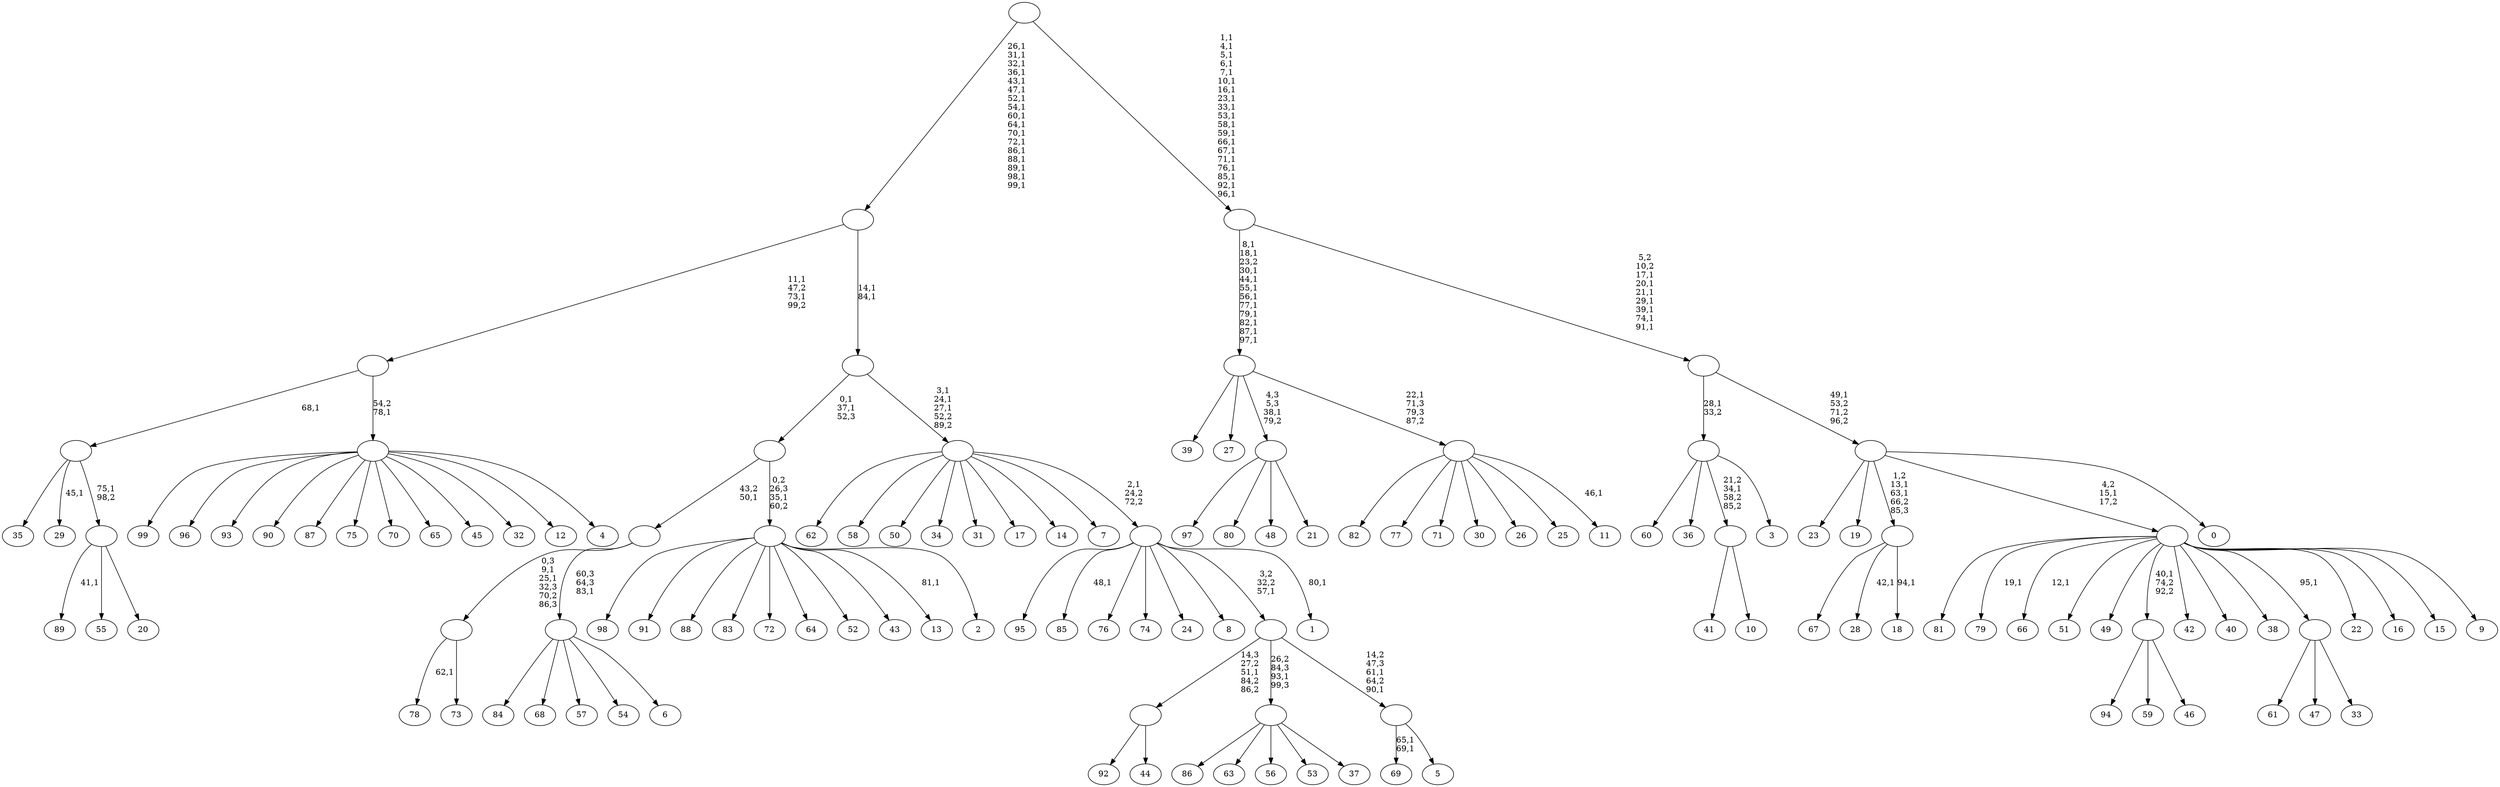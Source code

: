 digraph T {
	200 [label="99"]
	199 [label="98"]
	198 [label="97"]
	197 [label="96"]
	196 [label="95"]
	195 [label="94"]
	194 [label="93"]
	193 [label="92"]
	192 [label="91"]
	191 [label="90"]
	190 [label="89"]
	188 [label="88"]
	187 [label="87"]
	186 [label="86"]
	185 [label="85"]
	183 [label="84"]
	182 [label="83"]
	181 [label="82"]
	180 [label="81"]
	179 [label="80"]
	178 [label="79"]
	176 [label="78"]
	174 [label="77"]
	173 [label="76"]
	172 [label="75"]
	171 [label="74"]
	170 [label="73"]
	169 [label=""]
	167 [label="72"]
	166 [label="71"]
	165 [label="70"]
	164 [label="69"]
	161 [label="68"]
	160 [label="67"]
	159 [label="66"]
	157 [label="65"]
	156 [label="64"]
	155 [label="63"]
	154 [label="62"]
	153 [label="61"]
	152 [label="60"]
	151 [label="59"]
	150 [label="58"]
	149 [label="57"]
	148 [label="56"]
	147 [label="55"]
	146 [label="54"]
	145 [label="53"]
	144 [label="52"]
	143 [label="51"]
	142 [label="50"]
	141 [label="49"]
	140 [label="48"]
	139 [label="47"]
	138 [label="46"]
	137 [label=""]
	136 [label="45"]
	135 [label="44"]
	134 [label=""]
	133 [label="43"]
	132 [label="42"]
	131 [label="41"]
	130 [label="40"]
	129 [label="39"]
	128 [label="38"]
	127 [label="37"]
	126 [label=""]
	125 [label="36"]
	124 [label="35"]
	123 [label="34"]
	122 [label="33"]
	121 [label=""]
	120 [label="32"]
	119 [label="31"]
	118 [label="30"]
	117 [label="29"]
	115 [label="28"]
	113 [label="27"]
	112 [label="26"]
	111 [label="25"]
	110 [label="24"]
	109 [label="23"]
	108 [label="22"]
	107 [label="21"]
	106 [label=""]
	105 [label="20"]
	104 [label=""]
	103 [label=""]
	102 [label="19"]
	101 [label="18"]
	99 [label=""]
	97 [label="17"]
	96 [label="16"]
	95 [label="15"]
	94 [label="14"]
	93 [label="13"]
	91 [label="12"]
	90 [label="11"]
	88 [label=""]
	87 [label=""]
	76 [label="10"]
	75 [label=""]
	74 [label="9"]
	73 [label=""]
	72 [label="8"]
	71 [label="7"]
	70 [label="6"]
	69 [label=""]
	68 [label=""]
	67 [label="5"]
	66 [label=""]
	64 [label=""]
	63 [label="4"]
	62 [label=""]
	61 [label=""]
	59 [label="3"]
	58 [label=""]
	57 [label="2"]
	56 [label=""]
	55 [label=""]
	53 [label="1"]
	51 [label=""]
	50 [label=""]
	47 [label=""]
	45 [label=""]
	28 [label="0"]
	27 [label=""]
	26 [label=""]
	19 [label=""]
	0 [label=""]
	169 -> 176 [label="62,1"]
	169 -> 170 [label=""]
	137 -> 195 [label=""]
	137 -> 151 [label=""]
	137 -> 138 [label=""]
	134 -> 193 [label=""]
	134 -> 135 [label=""]
	126 -> 186 [label=""]
	126 -> 155 [label=""]
	126 -> 148 [label=""]
	126 -> 145 [label=""]
	126 -> 127 [label=""]
	121 -> 153 [label=""]
	121 -> 139 [label=""]
	121 -> 122 [label=""]
	106 -> 198 [label=""]
	106 -> 179 [label=""]
	106 -> 140 [label=""]
	106 -> 107 [label=""]
	104 -> 190 [label="41,1"]
	104 -> 147 [label=""]
	104 -> 105 [label=""]
	103 -> 117 [label="45,1"]
	103 -> 124 [label=""]
	103 -> 104 [label="75,1\n98,2"]
	99 -> 101 [label="94,1"]
	99 -> 115 [label="42,1"]
	99 -> 160 [label=""]
	88 -> 90 [label="46,1"]
	88 -> 181 [label=""]
	88 -> 174 [label=""]
	88 -> 166 [label=""]
	88 -> 118 [label=""]
	88 -> 112 [label=""]
	88 -> 111 [label=""]
	87 -> 129 [label=""]
	87 -> 113 [label=""]
	87 -> 106 [label="4,3\n5,3\n38,1\n79,2"]
	87 -> 88 [label="22,1\n71,3\n79,3\n87,2"]
	75 -> 131 [label=""]
	75 -> 76 [label=""]
	73 -> 159 [label="12,1"]
	73 -> 178 [label="19,1"]
	73 -> 180 [label=""]
	73 -> 143 [label=""]
	73 -> 141 [label=""]
	73 -> 137 [label="40,1\n74,2\n92,2"]
	73 -> 132 [label=""]
	73 -> 130 [label=""]
	73 -> 128 [label=""]
	73 -> 121 [label="95,1"]
	73 -> 108 [label=""]
	73 -> 96 [label=""]
	73 -> 95 [label=""]
	73 -> 74 [label=""]
	69 -> 183 [label=""]
	69 -> 161 [label=""]
	69 -> 149 [label=""]
	69 -> 146 [label=""]
	69 -> 70 [label=""]
	68 -> 169 [label="0,3\n9,1\n25,1\n32,3\n70,2\n86,3"]
	68 -> 69 [label="60,3\n64,3\n83,1"]
	66 -> 164 [label="65,1\n69,1"]
	66 -> 67 [label=""]
	64 -> 66 [label="14,2\n47,3\n61,1\n64,2\n90,1"]
	64 -> 134 [label="14,3\n27,2\n51,1\n84,2\n86,2"]
	64 -> 126 [label="26,2\n84,3\n93,1\n99,3"]
	62 -> 200 [label=""]
	62 -> 197 [label=""]
	62 -> 194 [label=""]
	62 -> 191 [label=""]
	62 -> 187 [label=""]
	62 -> 172 [label=""]
	62 -> 165 [label=""]
	62 -> 157 [label=""]
	62 -> 136 [label=""]
	62 -> 120 [label=""]
	62 -> 91 [label=""]
	62 -> 63 [label=""]
	61 -> 103 [label="68,1"]
	61 -> 62 [label="54,2\n78,1"]
	58 -> 152 [label=""]
	58 -> 125 [label=""]
	58 -> 75 [label="21,2\n34,1\n58,2\n85,2"]
	58 -> 59 [label=""]
	56 -> 93 [label="81,1"]
	56 -> 199 [label=""]
	56 -> 192 [label=""]
	56 -> 188 [label=""]
	56 -> 182 [label=""]
	56 -> 167 [label=""]
	56 -> 156 [label=""]
	56 -> 144 [label=""]
	56 -> 133 [label=""]
	56 -> 57 [label=""]
	55 -> 68 [label="43,2\n50,1"]
	55 -> 56 [label="0,2\n26,3\n35,1\n60,2"]
	51 -> 53 [label="80,1"]
	51 -> 185 [label="48,1"]
	51 -> 196 [label=""]
	51 -> 173 [label=""]
	51 -> 171 [label=""]
	51 -> 110 [label=""]
	51 -> 72 [label=""]
	51 -> 64 [label="3,2\n32,2\n57,1"]
	50 -> 154 [label=""]
	50 -> 150 [label=""]
	50 -> 142 [label=""]
	50 -> 123 [label=""]
	50 -> 119 [label=""]
	50 -> 97 [label=""]
	50 -> 94 [label=""]
	50 -> 71 [label=""]
	50 -> 51 [label="2,1\n24,2\n72,2"]
	47 -> 50 [label="3,1\n24,1\n27,1\n52,2\n89,2"]
	47 -> 55 [label="0,1\n37,1\n52,3"]
	45 -> 47 [label="14,1\n84,1"]
	45 -> 61 [label="11,1\n47,2\n73,1\n99,2"]
	27 -> 99 [label="1,2\n13,1\n63,1\n66,2\n85,3"]
	27 -> 109 [label=""]
	27 -> 102 [label=""]
	27 -> 73 [label="4,2\n15,1\n17,2"]
	27 -> 28 [label=""]
	26 -> 58 [label="28,1\n33,2"]
	26 -> 27 [label="49,1\n53,2\n71,2\n96,2"]
	19 -> 26 [label="5,2\n10,2\n17,1\n20,1\n21,1\n29,1\n39,1\n74,1\n91,1"]
	19 -> 87 [label="8,1\n18,1\n23,2\n30,1\n44,1\n55,1\n56,1\n77,1\n79,1\n82,1\n87,1\n97,1"]
	0 -> 19 [label="1,1\n4,1\n5,1\n6,1\n7,1\n10,1\n16,1\n23,1\n33,1\n53,1\n58,1\n59,1\n66,1\n67,1\n71,1\n76,1\n85,1\n92,1\n96,1"]
	0 -> 45 [label="26,1\n31,1\n32,1\n36,1\n43,1\n47,1\n52,1\n54,1\n60,1\n64,1\n70,1\n72,1\n86,1\n88,1\n89,1\n98,1\n99,1"]
}
